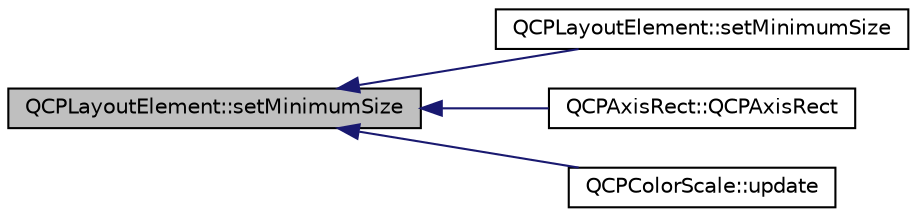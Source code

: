 digraph "QCPLayoutElement::setMinimumSize"
{
  edge [fontname="Helvetica",fontsize="10",labelfontname="Helvetica",labelfontsize="10"];
  node [fontname="Helvetica",fontsize="10",shape=record];
  rankdir="LR";
  Node280 [label="QCPLayoutElement::setMinimumSize",height=0.2,width=0.4,color="black", fillcolor="grey75", style="filled", fontcolor="black"];
  Node280 -> Node281 [dir="back",color="midnightblue",fontsize="10",style="solid",fontname="Helvetica"];
  Node281 [label="QCPLayoutElement::setMinimumSize",height=0.2,width=0.4,color="black", fillcolor="white", style="filled",URL="$class_q_c_p_layout_element.html#a8e0447614a0bf92de9a7304588c6b96e"];
  Node280 -> Node282 [dir="back",color="midnightblue",fontsize="10",style="solid",fontname="Helvetica"];
  Node282 [label="QCPAxisRect::QCPAxisRect",height=0.2,width=0.4,color="black", fillcolor="white", style="filled",URL="$class_q_c_p_axis_rect.html#a60b31dece805462c1b82eea2e69ba042"];
  Node280 -> Node283 [dir="back",color="midnightblue",fontsize="10",style="solid",fontname="Helvetica"];
  Node283 [label="QCPColorScale::update",height=0.2,width=0.4,color="black", fillcolor="white", style="filled",URL="$class_q_c_p_color_scale.html#a259dcb6d3053a2cc3c197e9b1191ddbe"];
}
